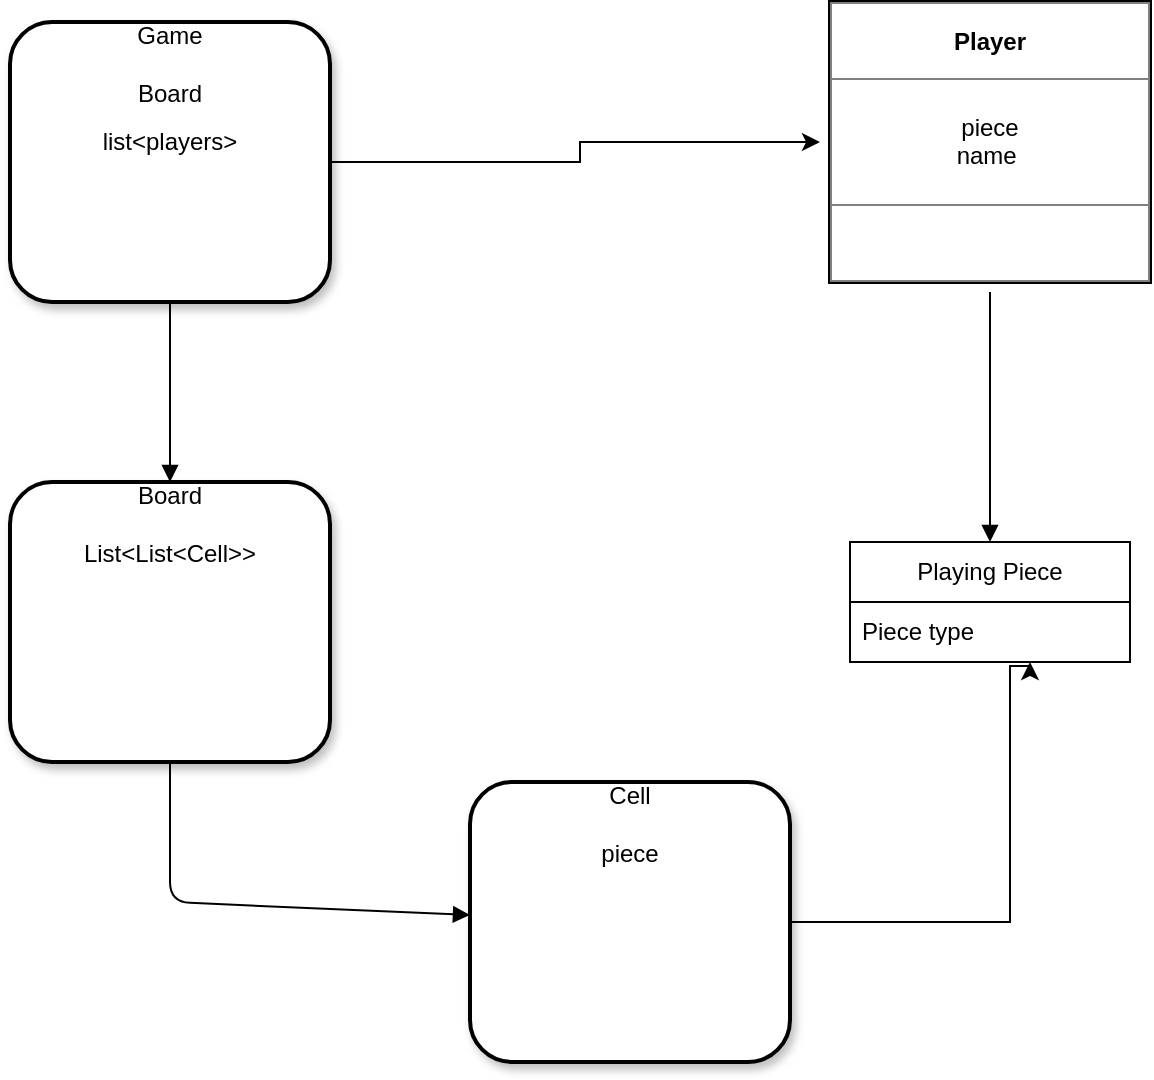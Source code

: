 <mxfile version="22.1.22" type="embed">
  <diagram id="nICqFy6iPaTC5MsSVsNe" name="Page-1">
    <mxGraphModel dx="798" dy="324" grid="1" gridSize="10" guides="1" tooltips="1" connect="1" arrows="1" fold="1" page="1" pageScale="1" pageWidth="827" pageHeight="1169" math="0" shadow="0">
      <root>
        <mxCell id="0" />
        <mxCell id="1" parent="0" />
        <mxCell id="11" style="edgeStyle=none;html=1;entryX=0.5;entryY=0;entryDx=0;entryDy=0;endArrow=block;endFill=1;" parent="1" source="5" target="7" edge="1">
          <mxGeometry relative="1" as="geometry" />
        </mxCell>
        <mxCell id="5" value="&lt;table border=&quot;1&quot; width=&quot;100%&quot; height=&quot;100%&quot; cellpadding=&quot;4&quot; style=&quot;width:100%;height:100%;border-collapse:collapse;&quot;&gt;&lt;tbody&gt;&lt;tr&gt;&lt;th align=&quot;center&quot;&gt;&lt;b&gt;Player&lt;/b&gt;&lt;/th&gt;&lt;/tr&gt;&lt;tr&gt;&lt;td align=&quot;center&quot;&gt;piece&lt;br&gt;name&amp;nbsp;&lt;/td&gt;&lt;/tr&gt;&lt;tr&gt;&lt;td align=&quot;center&quot;&gt;&lt;br&gt;&lt;/td&gt;&lt;/tr&gt;&lt;/tbody&gt;&lt;/table&gt;" style="text;html=1;whiteSpace=wrap;strokeColor=default;fillColor=default;overflow=fill;strokeWidth=2;perimeterSpacing=5;" parent="1" vertex="1">
          <mxGeometry x="510" y="70" width="160" height="140" as="geometry" />
        </mxCell>
        <mxCell id="7" value="Playing Piece" style="swimlane;fontStyle=0;childLayout=stackLayout;horizontal=1;startSize=30;horizontalStack=0;resizeParent=1;resizeParentMax=0;resizeLast=0;collapsible=1;marginBottom=0;whiteSpace=wrap;html=1;" parent="1" vertex="1">
          <mxGeometry x="520" y="340" width="140" height="60" as="geometry">
            <mxRectangle x="290" y="400" width="110" height="30" as="alternateBounds" />
          </mxGeometry>
        </mxCell>
        <mxCell id="8" value="Piece type" style="text;strokeColor=none;fillColor=none;align=left;verticalAlign=middle;spacingLeft=4;spacingRight=4;overflow=hidden;points=[[0,0.5],[1,0.5]];portConstraint=eastwest;rotatable=0;whiteSpace=wrap;html=1;" parent="7" vertex="1">
          <mxGeometry y="30" width="140" height="30" as="geometry" />
        </mxCell>
        <mxCell id="18" style="edgeStyle=none;html=1;endArrow=block;endFill=1;" parent="1" source="14" target="16" edge="1">
          <mxGeometry relative="1" as="geometry" />
        </mxCell>
        <mxCell id="22" style="edgeStyle=orthogonalEdgeStyle;rounded=0;orthogonalLoop=1;jettySize=auto;html=1;" edge="1" parent="1" source="14" target="5">
          <mxGeometry relative="1" as="geometry" />
        </mxCell>
        <mxCell id="14" value="&lt;div style=&quot;&quot;&gt;&lt;span style=&quot;background-color: initial;&quot;&gt;Game&lt;/span&gt;&lt;/div&gt;&lt;div style=&quot;&quot;&gt;&lt;span style=&quot;background-color: initial;&quot;&gt;&lt;br&gt;&lt;/span&gt;&lt;/div&gt;&lt;div style=&quot;&quot;&gt;&lt;span style=&quot;background-color: initial;&quot;&gt;Board&lt;/span&gt;&lt;/div&gt;" style="text;html=1;whiteSpace=wrap;strokeColor=default;fillColor=default;overflow=fill;strokeWidth=2;align=center;glass=0;shadow=1;rounded=1;" parent="1" vertex="1">
          <mxGeometry x="100" y="80" width="160" height="140" as="geometry" />
        </mxCell>
        <mxCell id="19" style="edgeStyle=none;html=1;endArrow=block;endFill=1;" parent="1" source="16" target="23" edge="1">
          <mxGeometry relative="1" as="geometry">
            <Array as="points">
              <mxPoint x="180" y="520" />
            </Array>
          </mxGeometry>
        </mxCell>
        <mxCell id="16" value="&lt;div style=&quot;&quot;&gt;Board&lt;/div&gt;&lt;div style=&quot;&quot;&gt;&lt;br&gt;&lt;/div&gt;&lt;div style=&quot;&quot;&gt;List&amp;lt;List&amp;lt;Cell&amp;gt;&amp;gt;&lt;/div&gt;" style="text;html=1;whiteSpace=wrap;strokeColor=default;fillColor=default;overflow=fill;strokeWidth=2;align=center;glass=0;shadow=1;rounded=1;" parent="1" vertex="1">
          <mxGeometry x="100" y="310" width="160" height="140" as="geometry" />
        </mxCell>
        <mxCell id="21" value="list&amp;lt;players&amp;gt;" style="text;strokeColor=none;align=center;fillColor=none;html=1;verticalAlign=middle;whiteSpace=wrap;rounded=0;" vertex="1" parent="1">
          <mxGeometry x="150" y="125" width="60" height="30" as="geometry" />
        </mxCell>
        <mxCell id="23" value="&lt;div style=&quot;&quot;&gt;Cell&lt;/div&gt;&lt;div style=&quot;&quot;&gt;&lt;span style=&quot;background-color: initial;&quot;&gt;&lt;br&gt;&lt;/span&gt;&lt;/div&gt;&lt;div style=&quot;&quot;&gt;piece&lt;/div&gt;" style="text;html=1;whiteSpace=wrap;strokeColor=default;fillColor=default;overflow=fill;strokeWidth=2;align=center;glass=0;shadow=1;rounded=1;" vertex="1" parent="1">
          <mxGeometry x="330" y="460" width="160" height="140" as="geometry" />
        </mxCell>
        <mxCell id="24" style="edgeStyle=orthogonalEdgeStyle;rounded=0;orthogonalLoop=1;jettySize=auto;html=1;exitX=1;exitY=0.5;exitDx=0;exitDy=0;" edge="1" parent="1" source="23">
          <mxGeometry relative="1" as="geometry">
            <mxPoint x="610" y="400" as="targetPoint" />
            <Array as="points">
              <mxPoint x="600" y="530" />
              <mxPoint x="600" y="402" />
            </Array>
          </mxGeometry>
        </mxCell>
      </root>
    </mxGraphModel>
  </diagram>
</mxfile>
